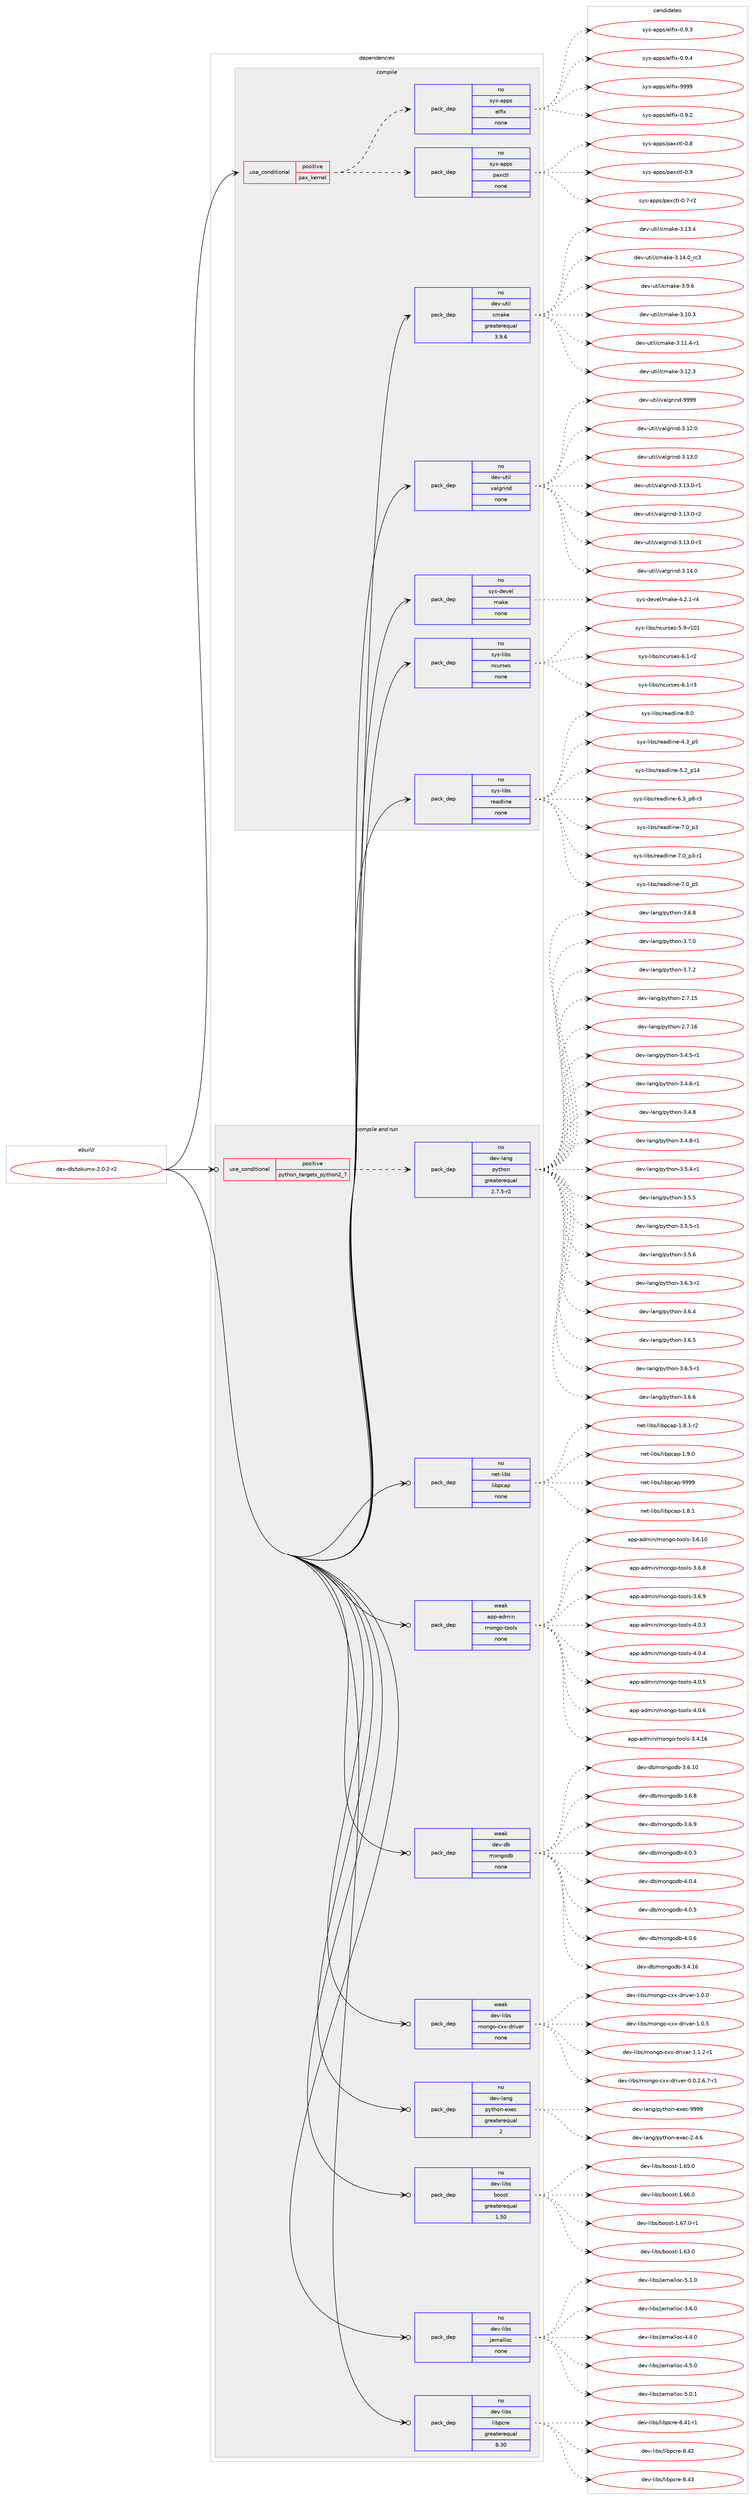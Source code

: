 digraph prolog {

# *************
# Graph options
# *************

newrank=true;
concentrate=true;
compound=true;
graph [rankdir=LR,fontname=Helvetica,fontsize=10,ranksep=1.5];#, ranksep=2.5, nodesep=0.2];
edge  [arrowhead=vee];
node  [fontname=Helvetica,fontsize=10];

# **********
# The ebuild
# **********

subgraph cluster_leftcol {
color=gray;
rank=same;
label=<<i>ebuild</i>>;
id [label="dev-db/tokumx-2.0.2-r2", color=red, width=4, href="../dev-db/tokumx-2.0.2-r2.svg"];
}

# ****************
# The dependencies
# ****************

subgraph cluster_midcol {
color=gray;
label=<<i>dependencies</i>>;
subgraph cluster_compile {
fillcolor="#eeeeee";
style=filled;
label=<<i>compile</i>>;
subgraph cond358116 {
dependency1323010 [label=<<TABLE BORDER="0" CELLBORDER="1" CELLSPACING="0" CELLPADDING="4"><TR><TD ROWSPAN="3" CELLPADDING="10">use_conditional</TD></TR><TR><TD>positive</TD></TR><TR><TD>pax_kernel</TD></TR></TABLE>>, shape=none, color=red];
subgraph pack943910 {
dependency1323011 [label=<<TABLE BORDER="0" CELLBORDER="1" CELLSPACING="0" CELLPADDING="4" WIDTH="220"><TR><TD ROWSPAN="6" CELLPADDING="30">pack_dep</TD></TR><TR><TD WIDTH="110">no</TD></TR><TR><TD>sys-apps</TD></TR><TR><TD>paxctl</TD></TR><TR><TD>none</TD></TR><TR><TD></TD></TR></TABLE>>, shape=none, color=blue];
}
dependency1323010:e -> dependency1323011:w [weight=20,style="dashed",arrowhead="vee"];
subgraph pack943911 {
dependency1323012 [label=<<TABLE BORDER="0" CELLBORDER="1" CELLSPACING="0" CELLPADDING="4" WIDTH="220"><TR><TD ROWSPAN="6" CELLPADDING="30">pack_dep</TD></TR><TR><TD WIDTH="110">no</TD></TR><TR><TD>sys-apps</TD></TR><TR><TD>elfix</TD></TR><TR><TD>none</TD></TR><TR><TD></TD></TR></TABLE>>, shape=none, color=blue];
}
dependency1323010:e -> dependency1323012:w [weight=20,style="dashed",arrowhead="vee"];
}
id:e -> dependency1323010:w [weight=20,style="solid",arrowhead="vee"];
subgraph pack943912 {
dependency1323013 [label=<<TABLE BORDER="0" CELLBORDER="1" CELLSPACING="0" CELLPADDING="4" WIDTH="220"><TR><TD ROWSPAN="6" CELLPADDING="30">pack_dep</TD></TR><TR><TD WIDTH="110">no</TD></TR><TR><TD>dev-util</TD></TR><TR><TD>cmake</TD></TR><TR><TD>greaterequal</TD></TR><TR><TD>3.9.6</TD></TR></TABLE>>, shape=none, color=blue];
}
id:e -> dependency1323013:w [weight=20,style="solid",arrowhead="vee"];
subgraph pack943913 {
dependency1323014 [label=<<TABLE BORDER="0" CELLBORDER="1" CELLSPACING="0" CELLPADDING="4" WIDTH="220"><TR><TD ROWSPAN="6" CELLPADDING="30">pack_dep</TD></TR><TR><TD WIDTH="110">no</TD></TR><TR><TD>dev-util</TD></TR><TR><TD>valgrind</TD></TR><TR><TD>none</TD></TR><TR><TD></TD></TR></TABLE>>, shape=none, color=blue];
}
id:e -> dependency1323014:w [weight=20,style="solid",arrowhead="vee"];
subgraph pack943914 {
dependency1323015 [label=<<TABLE BORDER="0" CELLBORDER="1" CELLSPACING="0" CELLPADDING="4" WIDTH="220"><TR><TD ROWSPAN="6" CELLPADDING="30">pack_dep</TD></TR><TR><TD WIDTH="110">no</TD></TR><TR><TD>sys-devel</TD></TR><TR><TD>make</TD></TR><TR><TD>none</TD></TR><TR><TD></TD></TR></TABLE>>, shape=none, color=blue];
}
id:e -> dependency1323015:w [weight=20,style="solid",arrowhead="vee"];
subgraph pack943915 {
dependency1323016 [label=<<TABLE BORDER="0" CELLBORDER="1" CELLSPACING="0" CELLPADDING="4" WIDTH="220"><TR><TD ROWSPAN="6" CELLPADDING="30">pack_dep</TD></TR><TR><TD WIDTH="110">no</TD></TR><TR><TD>sys-libs</TD></TR><TR><TD>ncurses</TD></TR><TR><TD>none</TD></TR><TR><TD></TD></TR></TABLE>>, shape=none, color=blue];
}
id:e -> dependency1323016:w [weight=20,style="solid",arrowhead="vee"];
subgraph pack943916 {
dependency1323017 [label=<<TABLE BORDER="0" CELLBORDER="1" CELLSPACING="0" CELLPADDING="4" WIDTH="220"><TR><TD ROWSPAN="6" CELLPADDING="30">pack_dep</TD></TR><TR><TD WIDTH="110">no</TD></TR><TR><TD>sys-libs</TD></TR><TR><TD>readline</TD></TR><TR><TD>none</TD></TR><TR><TD></TD></TR></TABLE>>, shape=none, color=blue];
}
id:e -> dependency1323017:w [weight=20,style="solid",arrowhead="vee"];
}
subgraph cluster_compileandrun {
fillcolor="#eeeeee";
style=filled;
label=<<i>compile and run</i>>;
subgraph cond358117 {
dependency1323018 [label=<<TABLE BORDER="0" CELLBORDER="1" CELLSPACING="0" CELLPADDING="4"><TR><TD ROWSPAN="3" CELLPADDING="10">use_conditional</TD></TR><TR><TD>positive</TD></TR><TR><TD>python_targets_python2_7</TD></TR></TABLE>>, shape=none, color=red];
subgraph pack943917 {
dependency1323019 [label=<<TABLE BORDER="0" CELLBORDER="1" CELLSPACING="0" CELLPADDING="4" WIDTH="220"><TR><TD ROWSPAN="6" CELLPADDING="30">pack_dep</TD></TR><TR><TD WIDTH="110">no</TD></TR><TR><TD>dev-lang</TD></TR><TR><TD>python</TD></TR><TR><TD>greaterequal</TD></TR><TR><TD>2.7.5-r2</TD></TR></TABLE>>, shape=none, color=blue];
}
dependency1323018:e -> dependency1323019:w [weight=20,style="dashed",arrowhead="vee"];
}
id:e -> dependency1323018:w [weight=20,style="solid",arrowhead="odotvee"];
subgraph pack943918 {
dependency1323020 [label=<<TABLE BORDER="0" CELLBORDER="1" CELLSPACING="0" CELLPADDING="4" WIDTH="220"><TR><TD ROWSPAN="6" CELLPADDING="30">pack_dep</TD></TR><TR><TD WIDTH="110">no</TD></TR><TR><TD>dev-lang</TD></TR><TR><TD>python-exec</TD></TR><TR><TD>greaterequal</TD></TR><TR><TD>2</TD></TR></TABLE>>, shape=none, color=blue];
}
id:e -> dependency1323020:w [weight=20,style="solid",arrowhead="odotvee"];
subgraph pack943919 {
dependency1323021 [label=<<TABLE BORDER="0" CELLBORDER="1" CELLSPACING="0" CELLPADDING="4" WIDTH="220"><TR><TD ROWSPAN="6" CELLPADDING="30">pack_dep</TD></TR><TR><TD WIDTH="110">no</TD></TR><TR><TD>dev-libs</TD></TR><TR><TD>boost</TD></TR><TR><TD>greaterequal</TD></TR><TR><TD>1.50</TD></TR></TABLE>>, shape=none, color=blue];
}
id:e -> dependency1323021:w [weight=20,style="solid",arrowhead="odotvee"];
subgraph pack943920 {
dependency1323022 [label=<<TABLE BORDER="0" CELLBORDER="1" CELLSPACING="0" CELLPADDING="4" WIDTH="220"><TR><TD ROWSPAN="6" CELLPADDING="30">pack_dep</TD></TR><TR><TD WIDTH="110">no</TD></TR><TR><TD>dev-libs</TD></TR><TR><TD>jemalloc</TD></TR><TR><TD>none</TD></TR><TR><TD></TD></TR></TABLE>>, shape=none, color=blue];
}
id:e -> dependency1323022:w [weight=20,style="solid",arrowhead="odotvee"];
subgraph pack943921 {
dependency1323023 [label=<<TABLE BORDER="0" CELLBORDER="1" CELLSPACING="0" CELLPADDING="4" WIDTH="220"><TR><TD ROWSPAN="6" CELLPADDING="30">pack_dep</TD></TR><TR><TD WIDTH="110">no</TD></TR><TR><TD>dev-libs</TD></TR><TR><TD>libpcre</TD></TR><TR><TD>greaterequal</TD></TR><TR><TD>8.30</TD></TR></TABLE>>, shape=none, color=blue];
}
id:e -> dependency1323023:w [weight=20,style="solid",arrowhead="odotvee"];
subgraph pack943922 {
dependency1323024 [label=<<TABLE BORDER="0" CELLBORDER="1" CELLSPACING="0" CELLPADDING="4" WIDTH="220"><TR><TD ROWSPAN="6" CELLPADDING="30">pack_dep</TD></TR><TR><TD WIDTH="110">no</TD></TR><TR><TD>net-libs</TD></TR><TR><TD>libpcap</TD></TR><TR><TD>none</TD></TR><TR><TD></TD></TR></TABLE>>, shape=none, color=blue];
}
id:e -> dependency1323024:w [weight=20,style="solid",arrowhead="odotvee"];
subgraph pack943923 {
dependency1323025 [label=<<TABLE BORDER="0" CELLBORDER="1" CELLSPACING="0" CELLPADDING="4" WIDTH="220"><TR><TD ROWSPAN="6" CELLPADDING="30">pack_dep</TD></TR><TR><TD WIDTH="110">weak</TD></TR><TR><TD>app-admin</TD></TR><TR><TD>mongo-tools</TD></TR><TR><TD>none</TD></TR><TR><TD></TD></TR></TABLE>>, shape=none, color=blue];
}
id:e -> dependency1323025:w [weight=20,style="solid",arrowhead="odotvee"];
subgraph pack943924 {
dependency1323026 [label=<<TABLE BORDER="0" CELLBORDER="1" CELLSPACING="0" CELLPADDING="4" WIDTH="220"><TR><TD ROWSPAN="6" CELLPADDING="30">pack_dep</TD></TR><TR><TD WIDTH="110">weak</TD></TR><TR><TD>dev-db</TD></TR><TR><TD>mongodb</TD></TR><TR><TD>none</TD></TR><TR><TD></TD></TR></TABLE>>, shape=none, color=blue];
}
id:e -> dependency1323026:w [weight=20,style="solid",arrowhead="odotvee"];
subgraph pack943925 {
dependency1323027 [label=<<TABLE BORDER="0" CELLBORDER="1" CELLSPACING="0" CELLPADDING="4" WIDTH="220"><TR><TD ROWSPAN="6" CELLPADDING="30">pack_dep</TD></TR><TR><TD WIDTH="110">weak</TD></TR><TR><TD>dev-libs</TD></TR><TR><TD>mongo-cxx-driver</TD></TR><TR><TD>none</TD></TR><TR><TD></TD></TR></TABLE>>, shape=none, color=blue];
}
id:e -> dependency1323027:w [weight=20,style="solid",arrowhead="odotvee"];
}
subgraph cluster_run {
fillcolor="#eeeeee";
style=filled;
label=<<i>run</i>>;
}
}

# **************
# The candidates
# **************

subgraph cluster_choices {
rank=same;
color=gray;
label=<<i>candidates</i>>;

subgraph choice943910 {
color=black;
nodesep=1;
choice1151211154597112112115471129712099116108454846554511450 [label="sys-apps/paxctl-0.7-r2", color=red, width=4,href="../sys-apps/paxctl-0.7-r2.svg"];
choice115121115459711211211547112971209911610845484656 [label="sys-apps/paxctl-0.8", color=red, width=4,href="../sys-apps/paxctl-0.8.svg"];
choice115121115459711211211547112971209911610845484657 [label="sys-apps/paxctl-0.9", color=red, width=4,href="../sys-apps/paxctl-0.9.svg"];
dependency1323011:e -> choice1151211154597112112115471129712099116108454846554511450:w [style=dotted,weight="100"];
dependency1323011:e -> choice115121115459711211211547112971209911610845484656:w [style=dotted,weight="100"];
dependency1323011:e -> choice115121115459711211211547112971209911610845484657:w [style=dotted,weight="100"];
}
subgraph choice943911 {
color=black;
nodesep=1;
choice115121115459711211211547101108102105120454846574650 [label="sys-apps/elfix-0.9.2", color=red, width=4,href="../sys-apps/elfix-0.9.2.svg"];
choice115121115459711211211547101108102105120454846574651 [label="sys-apps/elfix-0.9.3", color=red, width=4,href="../sys-apps/elfix-0.9.3.svg"];
choice115121115459711211211547101108102105120454846574652 [label="sys-apps/elfix-0.9.4", color=red, width=4,href="../sys-apps/elfix-0.9.4.svg"];
choice1151211154597112112115471011081021051204557575757 [label="sys-apps/elfix-9999", color=red, width=4,href="../sys-apps/elfix-9999.svg"];
dependency1323012:e -> choice115121115459711211211547101108102105120454846574650:w [style=dotted,weight="100"];
dependency1323012:e -> choice115121115459711211211547101108102105120454846574651:w [style=dotted,weight="100"];
dependency1323012:e -> choice115121115459711211211547101108102105120454846574652:w [style=dotted,weight="100"];
dependency1323012:e -> choice1151211154597112112115471011081021051204557575757:w [style=dotted,weight="100"];
}
subgraph choice943912 {
color=black;
nodesep=1;
choice1001011184511711610510847991099710710145514649484651 [label="dev-util/cmake-3.10.3", color=red, width=4,href="../dev-util/cmake-3.10.3.svg"];
choice10010111845117116105108479910997107101455146494946524511449 [label="dev-util/cmake-3.11.4-r1", color=red, width=4,href="../dev-util/cmake-3.11.4-r1.svg"];
choice1001011184511711610510847991099710710145514649504651 [label="dev-util/cmake-3.12.3", color=red, width=4,href="../dev-util/cmake-3.12.3.svg"];
choice1001011184511711610510847991099710710145514649514652 [label="dev-util/cmake-3.13.4", color=red, width=4,href="../dev-util/cmake-3.13.4.svg"];
choice1001011184511711610510847991099710710145514649524648951149951 [label="dev-util/cmake-3.14.0_rc3", color=red, width=4,href="../dev-util/cmake-3.14.0_rc3.svg"];
choice10010111845117116105108479910997107101455146574654 [label="dev-util/cmake-3.9.6", color=red, width=4,href="../dev-util/cmake-3.9.6.svg"];
dependency1323013:e -> choice1001011184511711610510847991099710710145514649484651:w [style=dotted,weight="100"];
dependency1323013:e -> choice10010111845117116105108479910997107101455146494946524511449:w [style=dotted,weight="100"];
dependency1323013:e -> choice1001011184511711610510847991099710710145514649504651:w [style=dotted,weight="100"];
dependency1323013:e -> choice1001011184511711610510847991099710710145514649514652:w [style=dotted,weight="100"];
dependency1323013:e -> choice1001011184511711610510847991099710710145514649524648951149951:w [style=dotted,weight="100"];
dependency1323013:e -> choice10010111845117116105108479910997107101455146574654:w [style=dotted,weight="100"];
}
subgraph choice943913 {
color=black;
nodesep=1;
choice10010111845117116105108471189710810311410511010045514649504648 [label="dev-util/valgrind-3.12.0", color=red, width=4,href="../dev-util/valgrind-3.12.0.svg"];
choice10010111845117116105108471189710810311410511010045514649514648 [label="dev-util/valgrind-3.13.0", color=red, width=4,href="../dev-util/valgrind-3.13.0.svg"];
choice100101118451171161051084711897108103114105110100455146495146484511449 [label="dev-util/valgrind-3.13.0-r1", color=red, width=4,href="../dev-util/valgrind-3.13.0-r1.svg"];
choice100101118451171161051084711897108103114105110100455146495146484511450 [label="dev-util/valgrind-3.13.0-r2", color=red, width=4,href="../dev-util/valgrind-3.13.0-r2.svg"];
choice100101118451171161051084711897108103114105110100455146495146484511451 [label="dev-util/valgrind-3.13.0-r3", color=red, width=4,href="../dev-util/valgrind-3.13.0-r3.svg"];
choice10010111845117116105108471189710810311410511010045514649524648 [label="dev-util/valgrind-3.14.0", color=red, width=4,href="../dev-util/valgrind-3.14.0.svg"];
choice1001011184511711610510847118971081031141051101004557575757 [label="dev-util/valgrind-9999", color=red, width=4,href="../dev-util/valgrind-9999.svg"];
dependency1323014:e -> choice10010111845117116105108471189710810311410511010045514649504648:w [style=dotted,weight="100"];
dependency1323014:e -> choice10010111845117116105108471189710810311410511010045514649514648:w [style=dotted,weight="100"];
dependency1323014:e -> choice100101118451171161051084711897108103114105110100455146495146484511449:w [style=dotted,weight="100"];
dependency1323014:e -> choice100101118451171161051084711897108103114105110100455146495146484511450:w [style=dotted,weight="100"];
dependency1323014:e -> choice100101118451171161051084711897108103114105110100455146495146484511451:w [style=dotted,weight="100"];
dependency1323014:e -> choice10010111845117116105108471189710810311410511010045514649524648:w [style=dotted,weight="100"];
dependency1323014:e -> choice1001011184511711610510847118971081031141051101004557575757:w [style=dotted,weight="100"];
}
subgraph choice943914 {
color=black;
nodesep=1;
choice1151211154510010111810110847109971071014552465046494511452 [label="sys-devel/make-4.2.1-r4", color=red, width=4,href="../sys-devel/make-4.2.1-r4.svg"];
dependency1323015:e -> choice1151211154510010111810110847109971071014552465046494511452:w [style=dotted,weight="100"];
}
subgraph choice943915 {
color=black;
nodesep=1;
choice115121115451081059811547110991171141151011154553465745114494849 [label="sys-libs/ncurses-5.9-r101", color=red, width=4,href="../sys-libs/ncurses-5.9-r101.svg"];
choice11512111545108105981154711099117114115101115455446494511450 [label="sys-libs/ncurses-6.1-r2", color=red, width=4,href="../sys-libs/ncurses-6.1-r2.svg"];
choice11512111545108105981154711099117114115101115455446494511451 [label="sys-libs/ncurses-6.1-r3", color=red, width=4,href="../sys-libs/ncurses-6.1-r3.svg"];
dependency1323016:e -> choice115121115451081059811547110991171141151011154553465745114494849:w [style=dotted,weight="100"];
dependency1323016:e -> choice11512111545108105981154711099117114115101115455446494511450:w [style=dotted,weight="100"];
dependency1323016:e -> choice11512111545108105981154711099117114115101115455446494511451:w [style=dotted,weight="100"];
}
subgraph choice943916 {
color=black;
nodesep=1;
choice11512111545108105981154711410197100108105110101455246519511253 [label="sys-libs/readline-4.3_p5", color=red, width=4,href="../sys-libs/readline-4.3_p5.svg"];
choice1151211154510810598115471141019710010810511010145534650951124952 [label="sys-libs/readline-5.2_p14", color=red, width=4,href="../sys-libs/readline-5.2_p14.svg"];
choice115121115451081059811547114101971001081051101014554465195112564511451 [label="sys-libs/readline-6.3_p8-r3", color=red, width=4,href="../sys-libs/readline-6.3_p8-r3.svg"];
choice11512111545108105981154711410197100108105110101455546489511251 [label="sys-libs/readline-7.0_p3", color=red, width=4,href="../sys-libs/readline-7.0_p3.svg"];
choice115121115451081059811547114101971001081051101014555464895112514511449 [label="sys-libs/readline-7.0_p3-r1", color=red, width=4,href="../sys-libs/readline-7.0_p3-r1.svg"];
choice11512111545108105981154711410197100108105110101455546489511253 [label="sys-libs/readline-7.0_p5", color=red, width=4,href="../sys-libs/readline-7.0_p5.svg"];
choice1151211154510810598115471141019710010810511010145564648 [label="sys-libs/readline-8.0", color=red, width=4,href="../sys-libs/readline-8.0.svg"];
dependency1323017:e -> choice11512111545108105981154711410197100108105110101455246519511253:w [style=dotted,weight="100"];
dependency1323017:e -> choice1151211154510810598115471141019710010810511010145534650951124952:w [style=dotted,weight="100"];
dependency1323017:e -> choice115121115451081059811547114101971001081051101014554465195112564511451:w [style=dotted,weight="100"];
dependency1323017:e -> choice11512111545108105981154711410197100108105110101455546489511251:w [style=dotted,weight="100"];
dependency1323017:e -> choice115121115451081059811547114101971001081051101014555464895112514511449:w [style=dotted,weight="100"];
dependency1323017:e -> choice11512111545108105981154711410197100108105110101455546489511253:w [style=dotted,weight="100"];
dependency1323017:e -> choice1151211154510810598115471141019710010810511010145564648:w [style=dotted,weight="100"];
}
subgraph choice943917 {
color=black;
nodesep=1;
choice10010111845108971101034711212111610411111045504655464953 [label="dev-lang/python-2.7.15", color=red, width=4,href="../dev-lang/python-2.7.15.svg"];
choice10010111845108971101034711212111610411111045504655464954 [label="dev-lang/python-2.7.16", color=red, width=4,href="../dev-lang/python-2.7.16.svg"];
choice1001011184510897110103471121211161041111104551465246534511449 [label="dev-lang/python-3.4.5-r1", color=red, width=4,href="../dev-lang/python-3.4.5-r1.svg"];
choice1001011184510897110103471121211161041111104551465246544511449 [label="dev-lang/python-3.4.6-r1", color=red, width=4,href="../dev-lang/python-3.4.6-r1.svg"];
choice100101118451089711010347112121116104111110455146524656 [label="dev-lang/python-3.4.8", color=red, width=4,href="../dev-lang/python-3.4.8.svg"];
choice1001011184510897110103471121211161041111104551465246564511449 [label="dev-lang/python-3.4.8-r1", color=red, width=4,href="../dev-lang/python-3.4.8-r1.svg"];
choice1001011184510897110103471121211161041111104551465346524511449 [label="dev-lang/python-3.5.4-r1", color=red, width=4,href="../dev-lang/python-3.5.4-r1.svg"];
choice100101118451089711010347112121116104111110455146534653 [label="dev-lang/python-3.5.5", color=red, width=4,href="../dev-lang/python-3.5.5.svg"];
choice1001011184510897110103471121211161041111104551465346534511449 [label="dev-lang/python-3.5.5-r1", color=red, width=4,href="../dev-lang/python-3.5.5-r1.svg"];
choice100101118451089711010347112121116104111110455146534654 [label="dev-lang/python-3.5.6", color=red, width=4,href="../dev-lang/python-3.5.6.svg"];
choice1001011184510897110103471121211161041111104551465446514511449 [label="dev-lang/python-3.6.3-r1", color=red, width=4,href="../dev-lang/python-3.6.3-r1.svg"];
choice100101118451089711010347112121116104111110455146544652 [label="dev-lang/python-3.6.4", color=red, width=4,href="../dev-lang/python-3.6.4.svg"];
choice100101118451089711010347112121116104111110455146544653 [label="dev-lang/python-3.6.5", color=red, width=4,href="../dev-lang/python-3.6.5.svg"];
choice1001011184510897110103471121211161041111104551465446534511449 [label="dev-lang/python-3.6.5-r1", color=red, width=4,href="../dev-lang/python-3.6.5-r1.svg"];
choice100101118451089711010347112121116104111110455146544654 [label="dev-lang/python-3.6.6", color=red, width=4,href="../dev-lang/python-3.6.6.svg"];
choice100101118451089711010347112121116104111110455146544656 [label="dev-lang/python-3.6.8", color=red, width=4,href="../dev-lang/python-3.6.8.svg"];
choice100101118451089711010347112121116104111110455146554648 [label="dev-lang/python-3.7.0", color=red, width=4,href="../dev-lang/python-3.7.0.svg"];
choice100101118451089711010347112121116104111110455146554650 [label="dev-lang/python-3.7.2", color=red, width=4,href="../dev-lang/python-3.7.2.svg"];
dependency1323019:e -> choice10010111845108971101034711212111610411111045504655464953:w [style=dotted,weight="100"];
dependency1323019:e -> choice10010111845108971101034711212111610411111045504655464954:w [style=dotted,weight="100"];
dependency1323019:e -> choice1001011184510897110103471121211161041111104551465246534511449:w [style=dotted,weight="100"];
dependency1323019:e -> choice1001011184510897110103471121211161041111104551465246544511449:w [style=dotted,weight="100"];
dependency1323019:e -> choice100101118451089711010347112121116104111110455146524656:w [style=dotted,weight="100"];
dependency1323019:e -> choice1001011184510897110103471121211161041111104551465246564511449:w [style=dotted,weight="100"];
dependency1323019:e -> choice1001011184510897110103471121211161041111104551465346524511449:w [style=dotted,weight="100"];
dependency1323019:e -> choice100101118451089711010347112121116104111110455146534653:w [style=dotted,weight="100"];
dependency1323019:e -> choice1001011184510897110103471121211161041111104551465346534511449:w [style=dotted,weight="100"];
dependency1323019:e -> choice100101118451089711010347112121116104111110455146534654:w [style=dotted,weight="100"];
dependency1323019:e -> choice1001011184510897110103471121211161041111104551465446514511449:w [style=dotted,weight="100"];
dependency1323019:e -> choice100101118451089711010347112121116104111110455146544652:w [style=dotted,weight="100"];
dependency1323019:e -> choice100101118451089711010347112121116104111110455146544653:w [style=dotted,weight="100"];
dependency1323019:e -> choice1001011184510897110103471121211161041111104551465446534511449:w [style=dotted,weight="100"];
dependency1323019:e -> choice100101118451089711010347112121116104111110455146544654:w [style=dotted,weight="100"];
dependency1323019:e -> choice100101118451089711010347112121116104111110455146544656:w [style=dotted,weight="100"];
dependency1323019:e -> choice100101118451089711010347112121116104111110455146554648:w [style=dotted,weight="100"];
dependency1323019:e -> choice100101118451089711010347112121116104111110455146554650:w [style=dotted,weight="100"];
}
subgraph choice943918 {
color=black;
nodesep=1;
choice1001011184510897110103471121211161041111104510112010199455046524654 [label="dev-lang/python-exec-2.4.6", color=red, width=4,href="../dev-lang/python-exec-2.4.6.svg"];
choice10010111845108971101034711212111610411111045101120101994557575757 [label="dev-lang/python-exec-9999", color=red, width=4,href="../dev-lang/python-exec-9999.svg"];
dependency1323020:e -> choice1001011184510897110103471121211161041111104510112010199455046524654:w [style=dotted,weight="100"];
dependency1323020:e -> choice10010111845108971101034711212111610411111045101120101994557575757:w [style=dotted,weight="100"];
}
subgraph choice943919 {
color=black;
nodesep=1;
choice1001011184510810598115479811111111511645494654514648 [label="dev-libs/boost-1.63.0", color=red, width=4,href="../dev-libs/boost-1.63.0.svg"];
choice1001011184510810598115479811111111511645494654534648 [label="dev-libs/boost-1.65.0", color=red, width=4,href="../dev-libs/boost-1.65.0.svg"];
choice1001011184510810598115479811111111511645494654544648 [label="dev-libs/boost-1.66.0", color=red, width=4,href="../dev-libs/boost-1.66.0.svg"];
choice10010111845108105981154798111111115116454946545546484511449 [label="dev-libs/boost-1.67.0-r1", color=red, width=4,href="../dev-libs/boost-1.67.0-r1.svg"];
dependency1323021:e -> choice1001011184510810598115479811111111511645494654514648:w [style=dotted,weight="100"];
dependency1323021:e -> choice1001011184510810598115479811111111511645494654534648:w [style=dotted,weight="100"];
dependency1323021:e -> choice1001011184510810598115479811111111511645494654544648:w [style=dotted,weight="100"];
dependency1323021:e -> choice10010111845108105981154798111111115116454946545546484511449:w [style=dotted,weight="100"];
}
subgraph choice943920 {
color=black;
nodesep=1;
choice1001011184510810598115471061011099710810811199455146544648 [label="dev-libs/jemalloc-3.6.0", color=red, width=4,href="../dev-libs/jemalloc-3.6.0.svg"];
choice1001011184510810598115471061011099710810811199455246524648 [label="dev-libs/jemalloc-4.4.0", color=red, width=4,href="../dev-libs/jemalloc-4.4.0.svg"];
choice1001011184510810598115471061011099710810811199455246534648 [label="dev-libs/jemalloc-4.5.0", color=red, width=4,href="../dev-libs/jemalloc-4.5.0.svg"];
choice1001011184510810598115471061011099710810811199455346484649 [label="dev-libs/jemalloc-5.0.1", color=red, width=4,href="../dev-libs/jemalloc-5.0.1.svg"];
choice1001011184510810598115471061011099710810811199455346494648 [label="dev-libs/jemalloc-5.1.0", color=red, width=4,href="../dev-libs/jemalloc-5.1.0.svg"];
dependency1323022:e -> choice1001011184510810598115471061011099710810811199455146544648:w [style=dotted,weight="100"];
dependency1323022:e -> choice1001011184510810598115471061011099710810811199455246524648:w [style=dotted,weight="100"];
dependency1323022:e -> choice1001011184510810598115471061011099710810811199455246534648:w [style=dotted,weight="100"];
dependency1323022:e -> choice1001011184510810598115471061011099710810811199455346484649:w [style=dotted,weight="100"];
dependency1323022:e -> choice1001011184510810598115471061011099710810811199455346494648:w [style=dotted,weight="100"];
}
subgraph choice943921 {
color=black;
nodesep=1;
choice100101118451081059811547108105981129911410145564652494511449 [label="dev-libs/libpcre-8.41-r1", color=red, width=4,href="../dev-libs/libpcre-8.41-r1.svg"];
choice10010111845108105981154710810598112991141014556465250 [label="dev-libs/libpcre-8.42", color=red, width=4,href="../dev-libs/libpcre-8.42.svg"];
choice10010111845108105981154710810598112991141014556465251 [label="dev-libs/libpcre-8.43", color=red, width=4,href="../dev-libs/libpcre-8.43.svg"];
dependency1323023:e -> choice100101118451081059811547108105981129911410145564652494511449:w [style=dotted,weight="100"];
dependency1323023:e -> choice10010111845108105981154710810598112991141014556465250:w [style=dotted,weight="100"];
dependency1323023:e -> choice10010111845108105981154710810598112991141014556465251:w [style=dotted,weight="100"];
}
subgraph choice943922 {
color=black;
nodesep=1;
choice110101116451081059811547108105981129997112454946564649 [label="net-libs/libpcap-1.8.1", color=red, width=4,href="../net-libs/libpcap-1.8.1.svg"];
choice1101011164510810598115471081059811299971124549465646494511450 [label="net-libs/libpcap-1.8.1-r2", color=red, width=4,href="../net-libs/libpcap-1.8.1-r2.svg"];
choice110101116451081059811547108105981129997112454946574648 [label="net-libs/libpcap-1.9.0", color=red, width=4,href="../net-libs/libpcap-1.9.0.svg"];
choice1101011164510810598115471081059811299971124557575757 [label="net-libs/libpcap-9999", color=red, width=4,href="../net-libs/libpcap-9999.svg"];
dependency1323024:e -> choice110101116451081059811547108105981129997112454946564649:w [style=dotted,weight="100"];
dependency1323024:e -> choice1101011164510810598115471081059811299971124549465646494511450:w [style=dotted,weight="100"];
dependency1323024:e -> choice110101116451081059811547108105981129997112454946574648:w [style=dotted,weight="100"];
dependency1323024:e -> choice1101011164510810598115471081059811299971124557575757:w [style=dotted,weight="100"];
}
subgraph choice943923 {
color=black;
nodesep=1;
choice971121124597100109105110471091111101031114511611111110811545514652464954 [label="app-admin/mongo-tools-3.4.16", color=red, width=4,href="../app-admin/mongo-tools-3.4.16.svg"];
choice971121124597100109105110471091111101031114511611111110811545514654464948 [label="app-admin/mongo-tools-3.6.10", color=red, width=4,href="../app-admin/mongo-tools-3.6.10.svg"];
choice9711211245971001091051104710911111010311145116111111108115455146544656 [label="app-admin/mongo-tools-3.6.8", color=red, width=4,href="../app-admin/mongo-tools-3.6.8.svg"];
choice9711211245971001091051104710911111010311145116111111108115455146544657 [label="app-admin/mongo-tools-3.6.9", color=red, width=4,href="../app-admin/mongo-tools-3.6.9.svg"];
choice9711211245971001091051104710911111010311145116111111108115455246484651 [label="app-admin/mongo-tools-4.0.3", color=red, width=4,href="../app-admin/mongo-tools-4.0.3.svg"];
choice9711211245971001091051104710911111010311145116111111108115455246484652 [label="app-admin/mongo-tools-4.0.4", color=red, width=4,href="../app-admin/mongo-tools-4.0.4.svg"];
choice9711211245971001091051104710911111010311145116111111108115455246484653 [label="app-admin/mongo-tools-4.0.5", color=red, width=4,href="../app-admin/mongo-tools-4.0.5.svg"];
choice9711211245971001091051104710911111010311145116111111108115455246484654 [label="app-admin/mongo-tools-4.0.6", color=red, width=4,href="../app-admin/mongo-tools-4.0.6.svg"];
dependency1323025:e -> choice971121124597100109105110471091111101031114511611111110811545514652464954:w [style=dotted,weight="100"];
dependency1323025:e -> choice971121124597100109105110471091111101031114511611111110811545514654464948:w [style=dotted,weight="100"];
dependency1323025:e -> choice9711211245971001091051104710911111010311145116111111108115455146544656:w [style=dotted,weight="100"];
dependency1323025:e -> choice9711211245971001091051104710911111010311145116111111108115455146544657:w [style=dotted,weight="100"];
dependency1323025:e -> choice9711211245971001091051104710911111010311145116111111108115455246484651:w [style=dotted,weight="100"];
dependency1323025:e -> choice9711211245971001091051104710911111010311145116111111108115455246484652:w [style=dotted,weight="100"];
dependency1323025:e -> choice9711211245971001091051104710911111010311145116111111108115455246484653:w [style=dotted,weight="100"];
dependency1323025:e -> choice9711211245971001091051104710911111010311145116111111108115455246484654:w [style=dotted,weight="100"];
}
subgraph choice943924 {
color=black;
nodesep=1;
choice1001011184510098471091111101031111009845514652464954 [label="dev-db/mongodb-3.4.16", color=red, width=4,href="../dev-db/mongodb-3.4.16.svg"];
choice1001011184510098471091111101031111009845514654464948 [label="dev-db/mongodb-3.6.10", color=red, width=4,href="../dev-db/mongodb-3.6.10.svg"];
choice10010111845100984710911111010311110098455146544656 [label="dev-db/mongodb-3.6.8", color=red, width=4,href="../dev-db/mongodb-3.6.8.svg"];
choice10010111845100984710911111010311110098455146544657 [label="dev-db/mongodb-3.6.9", color=red, width=4,href="../dev-db/mongodb-3.6.9.svg"];
choice10010111845100984710911111010311110098455246484651 [label="dev-db/mongodb-4.0.3", color=red, width=4,href="../dev-db/mongodb-4.0.3.svg"];
choice10010111845100984710911111010311110098455246484652 [label="dev-db/mongodb-4.0.4", color=red, width=4,href="../dev-db/mongodb-4.0.4.svg"];
choice10010111845100984710911111010311110098455246484653 [label="dev-db/mongodb-4.0.5", color=red, width=4,href="../dev-db/mongodb-4.0.5.svg"];
choice10010111845100984710911111010311110098455246484654 [label="dev-db/mongodb-4.0.6", color=red, width=4,href="../dev-db/mongodb-4.0.6.svg"];
dependency1323026:e -> choice1001011184510098471091111101031111009845514652464954:w [style=dotted,weight="100"];
dependency1323026:e -> choice1001011184510098471091111101031111009845514654464948:w [style=dotted,weight="100"];
dependency1323026:e -> choice10010111845100984710911111010311110098455146544656:w [style=dotted,weight="100"];
dependency1323026:e -> choice10010111845100984710911111010311110098455146544657:w [style=dotted,weight="100"];
dependency1323026:e -> choice10010111845100984710911111010311110098455246484651:w [style=dotted,weight="100"];
dependency1323026:e -> choice10010111845100984710911111010311110098455246484652:w [style=dotted,weight="100"];
dependency1323026:e -> choice10010111845100984710911111010311110098455246484653:w [style=dotted,weight="100"];
dependency1323026:e -> choice10010111845100984710911111010311110098455246484654:w [style=dotted,weight="100"];
}
subgraph choice943925 {
color=black;
nodesep=1;
choice100101118451081059811547109111110103111459912012045100114105118101114454846484650465446554511449 [label="dev-libs/mongo-cxx-driver-0.0.2.6.7-r1", color=red, width=4,href="../dev-libs/mongo-cxx-driver-0.0.2.6.7-r1.svg"];
choice100101118451081059811547109111110103111459912012045100114105118101114454946484648 [label="dev-libs/mongo-cxx-driver-1.0.0", color=red, width=4,href="../dev-libs/mongo-cxx-driver-1.0.0.svg"];
choice100101118451081059811547109111110103111459912012045100114105118101114454946484653 [label="dev-libs/mongo-cxx-driver-1.0.5", color=red, width=4,href="../dev-libs/mongo-cxx-driver-1.0.5.svg"];
choice1001011184510810598115471091111101031114599120120451001141051181011144549464946504511449 [label="dev-libs/mongo-cxx-driver-1.1.2-r1", color=red, width=4,href="../dev-libs/mongo-cxx-driver-1.1.2-r1.svg"];
dependency1323027:e -> choice100101118451081059811547109111110103111459912012045100114105118101114454846484650465446554511449:w [style=dotted,weight="100"];
dependency1323027:e -> choice100101118451081059811547109111110103111459912012045100114105118101114454946484648:w [style=dotted,weight="100"];
dependency1323027:e -> choice100101118451081059811547109111110103111459912012045100114105118101114454946484653:w [style=dotted,weight="100"];
dependency1323027:e -> choice1001011184510810598115471091111101031114599120120451001141051181011144549464946504511449:w [style=dotted,weight="100"];
}
}

}

